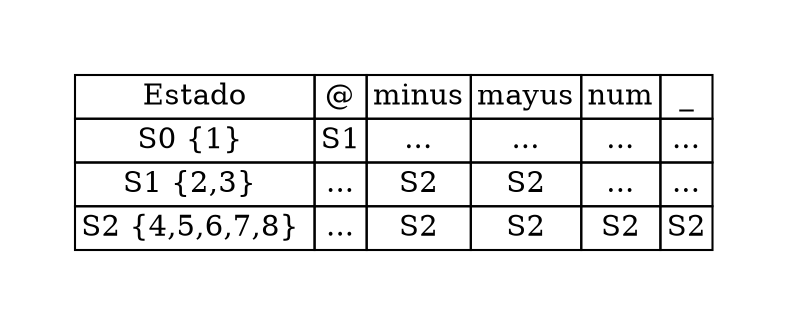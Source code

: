 digraph G{
graph [pad="0.5", nodesep="0.5", ranksep="2"];
node [shape=plain]
rankdir=LR;
Foo [label=< <table border="0" cellborder="1" cellspacing="0"> <tr><td>Estado</td><td>@</td><td>minus</td><td>mayus</td><td>num</td><td>_</td></tr><tr><td>S0 {1} </td><td>S1</td><td>...</td><td>...</td><td>...</td><td>...</td></tr><tr><td>S1 {2,3} </td><td>...</td><td>S2</td><td>S2</td><td>...</td><td>...</td></tr><tr><td>S2 {4,5,6,7,8} </td><td>...</td><td>S2</td><td>S2</td><td>S2</td><td>S2</td></tr></table>>];
}
